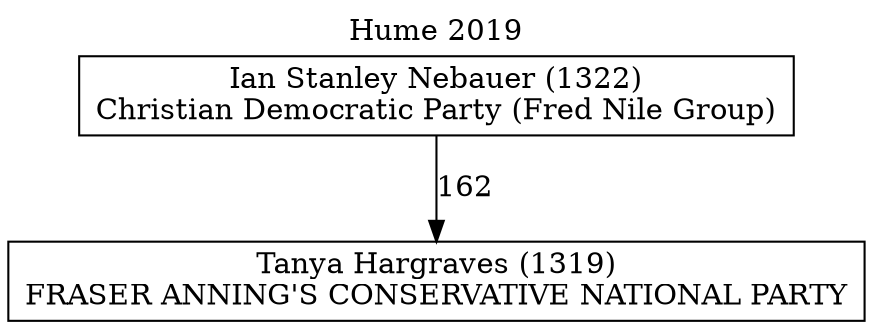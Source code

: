 // House preference flow
digraph "Tanya Hargraves (1319)_Hume_2019" {
	graph [label="Hume 2019" labelloc=t mclimit=10]
	node [shape=box]
	"Tanya Hargraves (1319)" [label="Tanya Hargraves (1319)
FRASER ANNING'S CONSERVATIVE NATIONAL PARTY"]
	"Ian Stanley Nebauer (1322)" [label="Ian Stanley Nebauer (1322)
Christian Democratic Party (Fred Nile Group)"]
	"Ian Stanley Nebauer (1322)" -> "Tanya Hargraves (1319)" [label=162]
}
